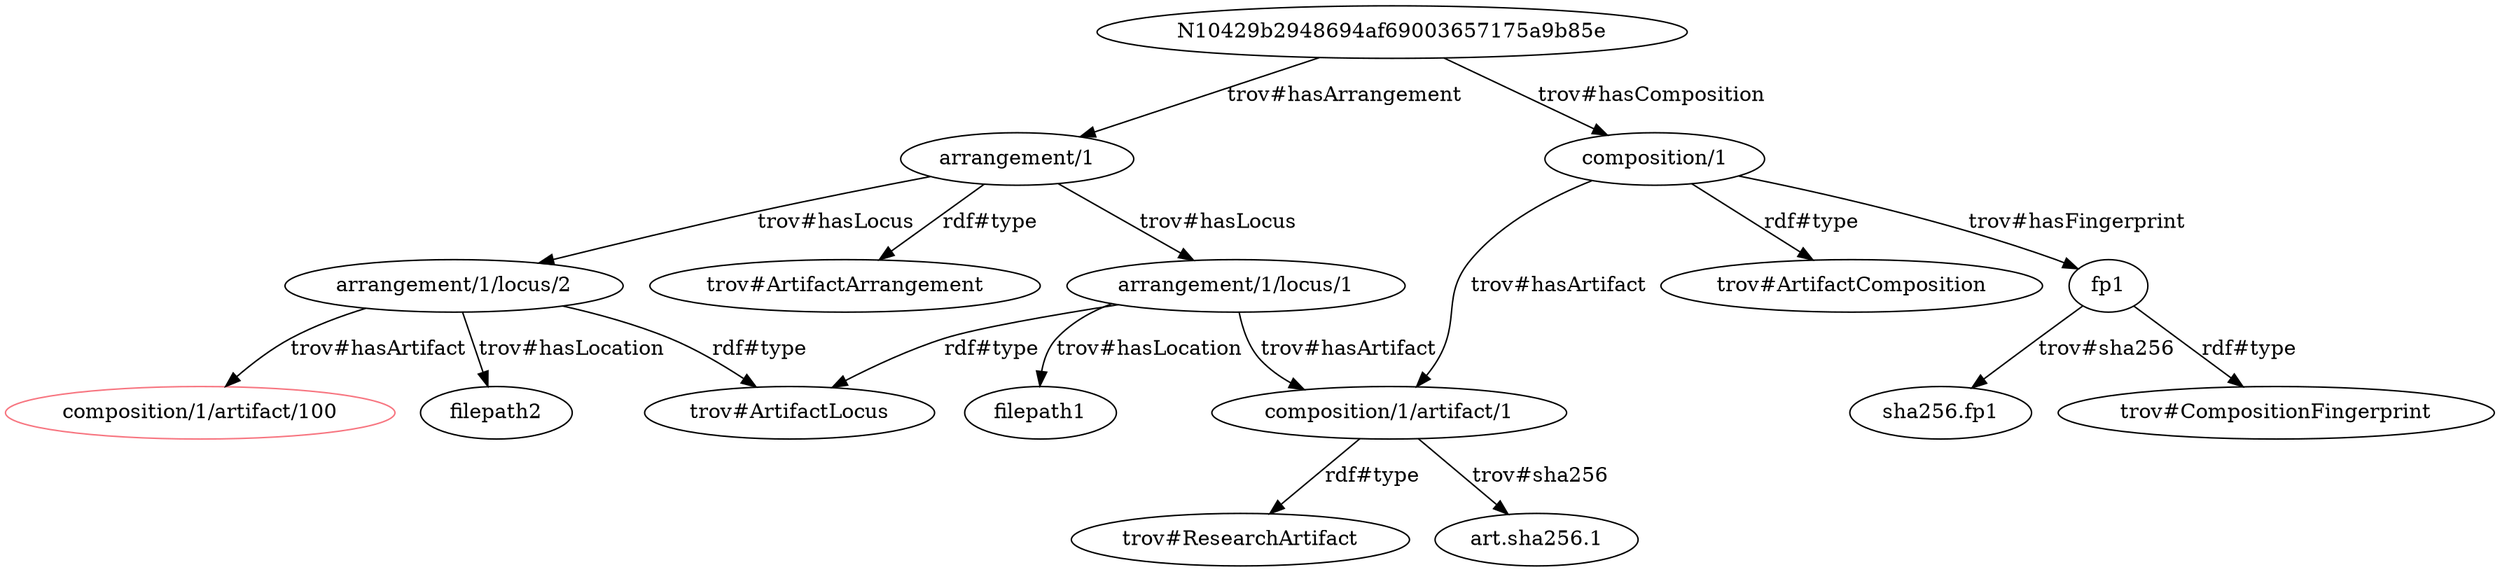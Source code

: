 strict digraph "" {
	"composition/1/artifact/1" -> "trov#ResearchArtifact"	[label="rdf#type"];
	"composition/1/artifact/1" -> "art.sha256.1"	[label="trov#sha256"];
	"arrangement/1" -> "arrangement/1/locus/2"	[label="trov#hasLocus"];
	"arrangement/1" -> "trov#ArtifactArrangement"	[label="rdf#type"];
	"arrangement/1" -> "arrangement/1/locus/1"	[label="trov#hasLocus"];
	"composition/1/artifact/100"	[color="#f77580"];
	"arrangement/1/locus/2" -> "composition/1/artifact/100"	[label="trov#hasArtifact"];
	"arrangement/1/locus/2" -> "trov#ArtifactLocus"	[label="rdf#type"];
	"arrangement/1/locus/2" -> filepath2	[label="trov#hasLocation"];
	N10429b2948694af69003657175a9b85e -> "arrangement/1"	[label="trov#hasArrangement"];
	N10429b2948694af69003657175a9b85e -> "composition/1"	[label="trov#hasComposition"];
	"composition/1" -> "composition/1/artifact/1"	[label="trov#hasArtifact"];
	"composition/1" -> "trov#ArtifactComposition"	[label="rdf#type"];
	"composition/1" -> fp1	[label="trov#hasFingerprint"];
	fp1 -> "trov#CompositionFingerprint"	[label="rdf#type"];
	fp1 -> "sha256.fp1"	[label="trov#sha256"];
	"arrangement/1/locus/1" -> "composition/1/artifact/1"	[label="trov#hasArtifact"];
	"arrangement/1/locus/1" -> "trov#ArtifactLocus"	[label="rdf#type"];
	"arrangement/1/locus/1" -> filepath1	[label="trov#hasLocation"];
}
